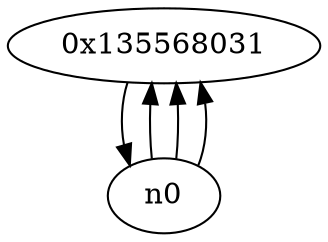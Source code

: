 digraph G{
/* nodes */
  n1 [label="0x135568031"]
/* edges */
n1 -> n0;
n0 -> n1;
n0 -> n1;
n0 -> n1;
}

